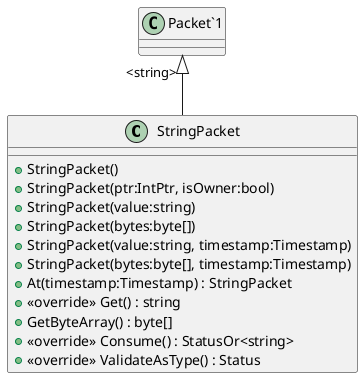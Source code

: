@startuml
class StringPacket {
    + StringPacket()
    + StringPacket(ptr:IntPtr, isOwner:bool)
    + StringPacket(value:string)
    + StringPacket(bytes:byte[])
    + StringPacket(value:string, timestamp:Timestamp)
    + StringPacket(bytes:byte[], timestamp:Timestamp)
    + At(timestamp:Timestamp) : StringPacket
    + <<override>> Get() : string
    + GetByteArray() : byte[]
    + <<override>> Consume() : StatusOr<string>
    + <<override>> ValidateAsType() : Status
}
"Packet`1" "<string>" <|-- StringPacket
@enduml
